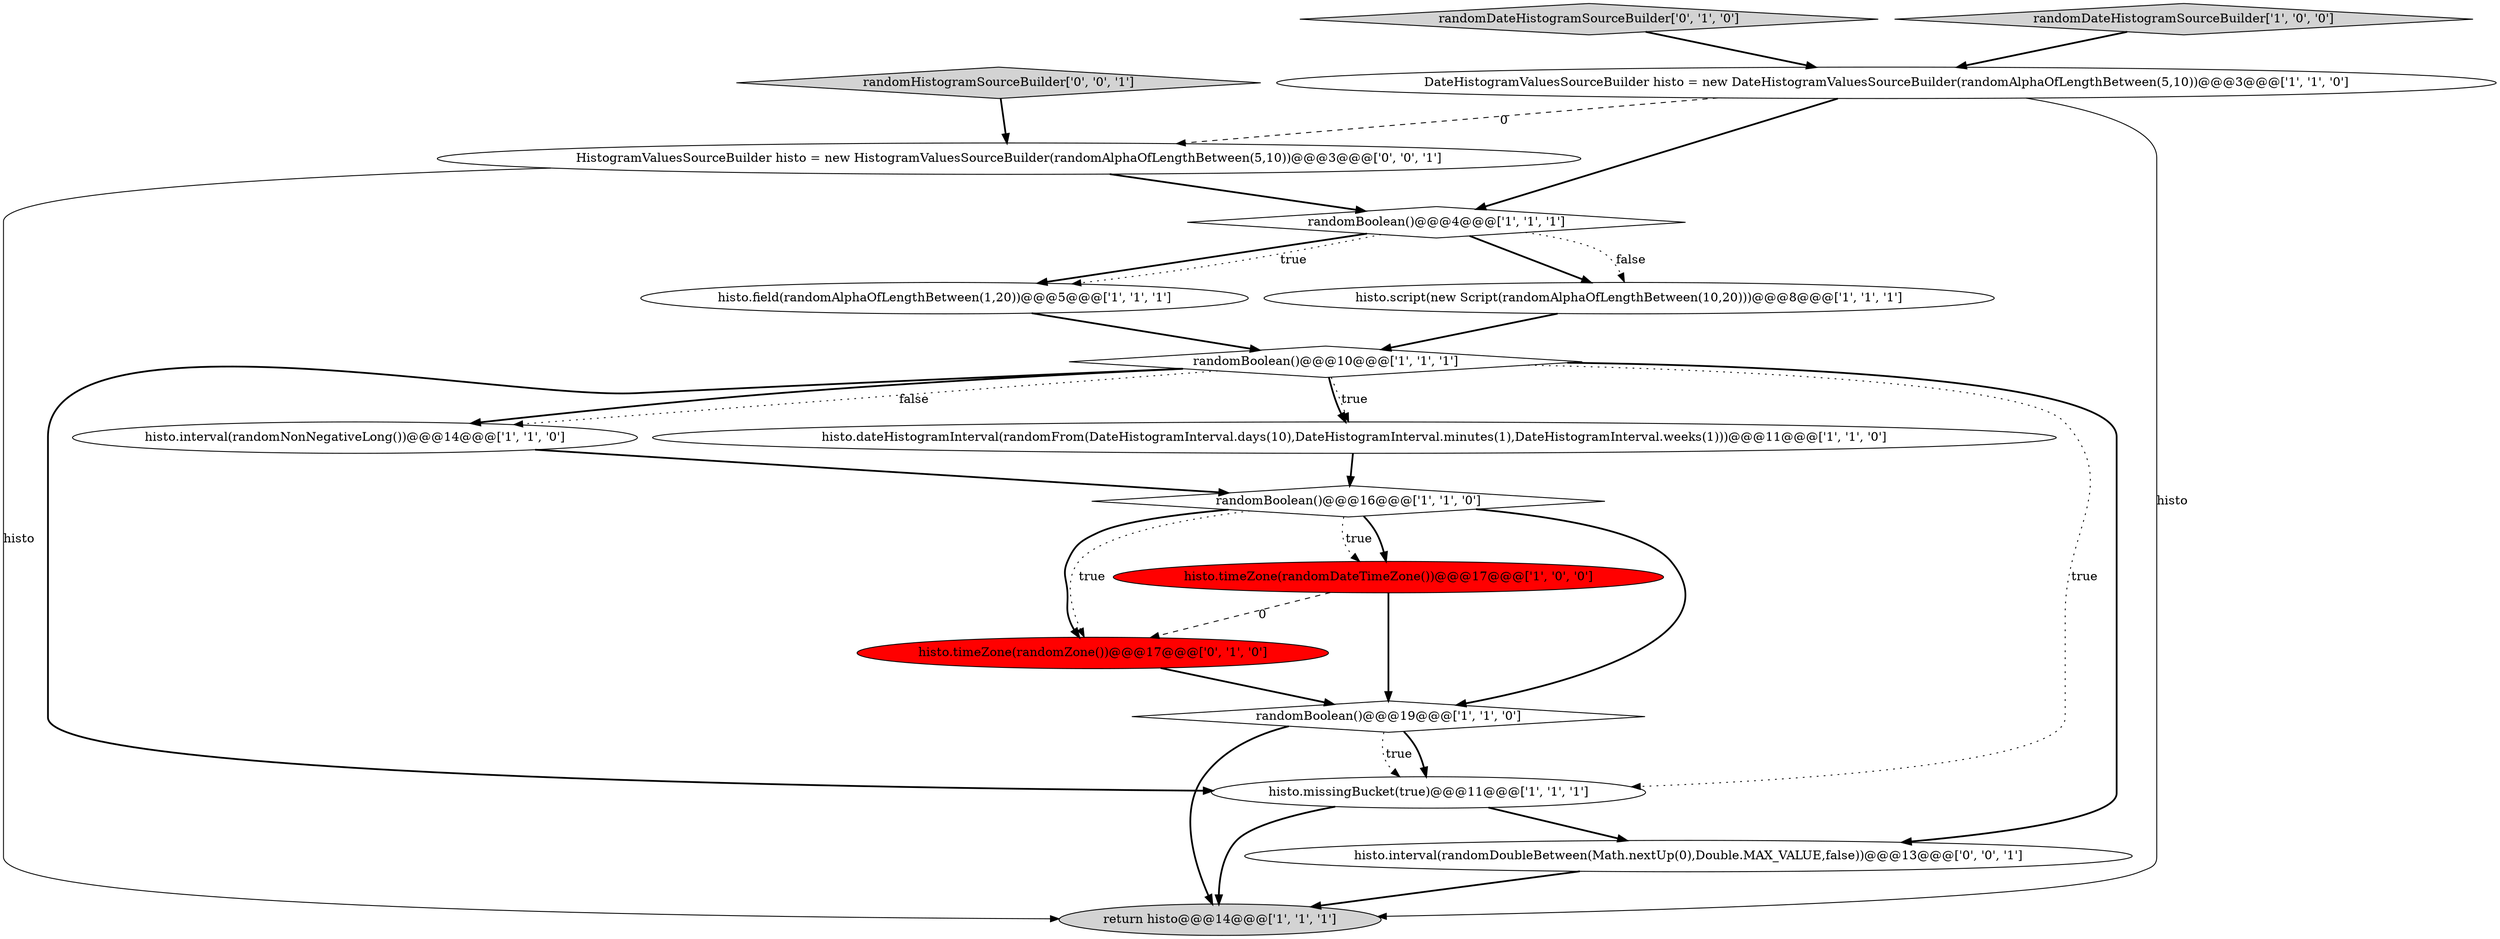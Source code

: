 digraph {
8 [style = filled, label = "histo.timeZone(randomDateTimeZone())@@@17@@@['1', '0', '0']", fillcolor = red, shape = ellipse image = "AAA1AAABBB1BBB"];
1 [style = filled, label = "randomBoolean()@@@16@@@['1', '1', '0']", fillcolor = white, shape = diamond image = "AAA0AAABBB1BBB"];
2 [style = filled, label = "histo.dateHistogramInterval(randomFrom(DateHistogramInterval.days(10),DateHistogramInterval.minutes(1),DateHistogramInterval.weeks(1)))@@@11@@@['1', '1', '0']", fillcolor = white, shape = ellipse image = "AAA0AAABBB1BBB"];
11 [style = filled, label = "return histo@@@14@@@['1', '1', '1']", fillcolor = lightgray, shape = ellipse image = "AAA0AAABBB1BBB"];
12 [style = filled, label = "histo.interval(randomNonNegativeLong())@@@14@@@['1', '1', '0']", fillcolor = white, shape = ellipse image = "AAA0AAABBB1BBB"];
14 [style = filled, label = "histo.timeZone(randomZone())@@@17@@@['0', '1', '0']", fillcolor = red, shape = ellipse image = "AAA1AAABBB2BBB"];
13 [style = filled, label = "randomDateHistogramSourceBuilder['0', '1', '0']", fillcolor = lightgray, shape = diamond image = "AAA0AAABBB2BBB"];
17 [style = filled, label = "randomHistogramSourceBuilder['0', '0', '1']", fillcolor = lightgray, shape = diamond image = "AAA0AAABBB3BBB"];
15 [style = filled, label = "histo.interval(randomDoubleBetween(Math.nextUp(0),Double.MAX_VALUE,false))@@@13@@@['0', '0', '1']", fillcolor = white, shape = ellipse image = "AAA0AAABBB3BBB"];
3 [style = filled, label = "histo.missingBucket(true)@@@11@@@['1', '1', '1']", fillcolor = white, shape = ellipse image = "AAA0AAABBB1BBB"];
5 [style = filled, label = "histo.script(new Script(randomAlphaOfLengthBetween(10,20)))@@@8@@@['1', '1', '1']", fillcolor = white, shape = ellipse image = "AAA0AAABBB1BBB"];
7 [style = filled, label = "randomDateHistogramSourceBuilder['1', '0', '0']", fillcolor = lightgray, shape = diamond image = "AAA0AAABBB1BBB"];
9 [style = filled, label = "randomBoolean()@@@4@@@['1', '1', '1']", fillcolor = white, shape = diamond image = "AAA0AAABBB1BBB"];
6 [style = filled, label = "randomBoolean()@@@19@@@['1', '1', '0']", fillcolor = white, shape = diamond image = "AAA0AAABBB1BBB"];
16 [style = filled, label = "HistogramValuesSourceBuilder histo = new HistogramValuesSourceBuilder(randomAlphaOfLengthBetween(5,10))@@@3@@@['0', '0', '1']", fillcolor = white, shape = ellipse image = "AAA0AAABBB3BBB"];
0 [style = filled, label = "DateHistogramValuesSourceBuilder histo = new DateHistogramValuesSourceBuilder(randomAlphaOfLengthBetween(5,10))@@@3@@@['1', '1', '0']", fillcolor = white, shape = ellipse image = "AAA0AAABBB1BBB"];
4 [style = filled, label = "randomBoolean()@@@10@@@['1', '1', '1']", fillcolor = white, shape = diamond image = "AAA0AAABBB1BBB"];
10 [style = filled, label = "histo.field(randomAlphaOfLengthBetween(1,20))@@@5@@@['1', '1', '1']", fillcolor = white, shape = ellipse image = "AAA0AAABBB1BBB"];
6->3 [style = bold, label=""];
4->3 [style = bold, label=""];
0->9 [style = bold, label=""];
1->8 [style = bold, label=""];
2->1 [style = bold, label=""];
4->15 [style = bold, label=""];
0->16 [style = dashed, label="0"];
3->11 [style = bold, label=""];
8->6 [style = bold, label=""];
7->0 [style = bold, label=""];
3->15 [style = bold, label=""];
4->2 [style = bold, label=""];
1->14 [style = dotted, label="true"];
9->10 [style = bold, label=""];
8->14 [style = dashed, label="0"];
12->1 [style = bold, label=""];
4->2 [style = dotted, label="true"];
1->6 [style = bold, label=""];
4->3 [style = dotted, label="true"];
15->11 [style = bold, label=""];
16->11 [style = solid, label="histo"];
6->11 [style = bold, label=""];
5->4 [style = bold, label=""];
4->12 [style = dotted, label="false"];
9->5 [style = dotted, label="false"];
1->8 [style = dotted, label="true"];
10->4 [style = bold, label=""];
9->5 [style = bold, label=""];
4->12 [style = bold, label=""];
1->14 [style = bold, label=""];
0->11 [style = solid, label="histo"];
6->3 [style = dotted, label="true"];
9->10 [style = dotted, label="true"];
14->6 [style = bold, label=""];
16->9 [style = bold, label=""];
17->16 [style = bold, label=""];
13->0 [style = bold, label=""];
}
